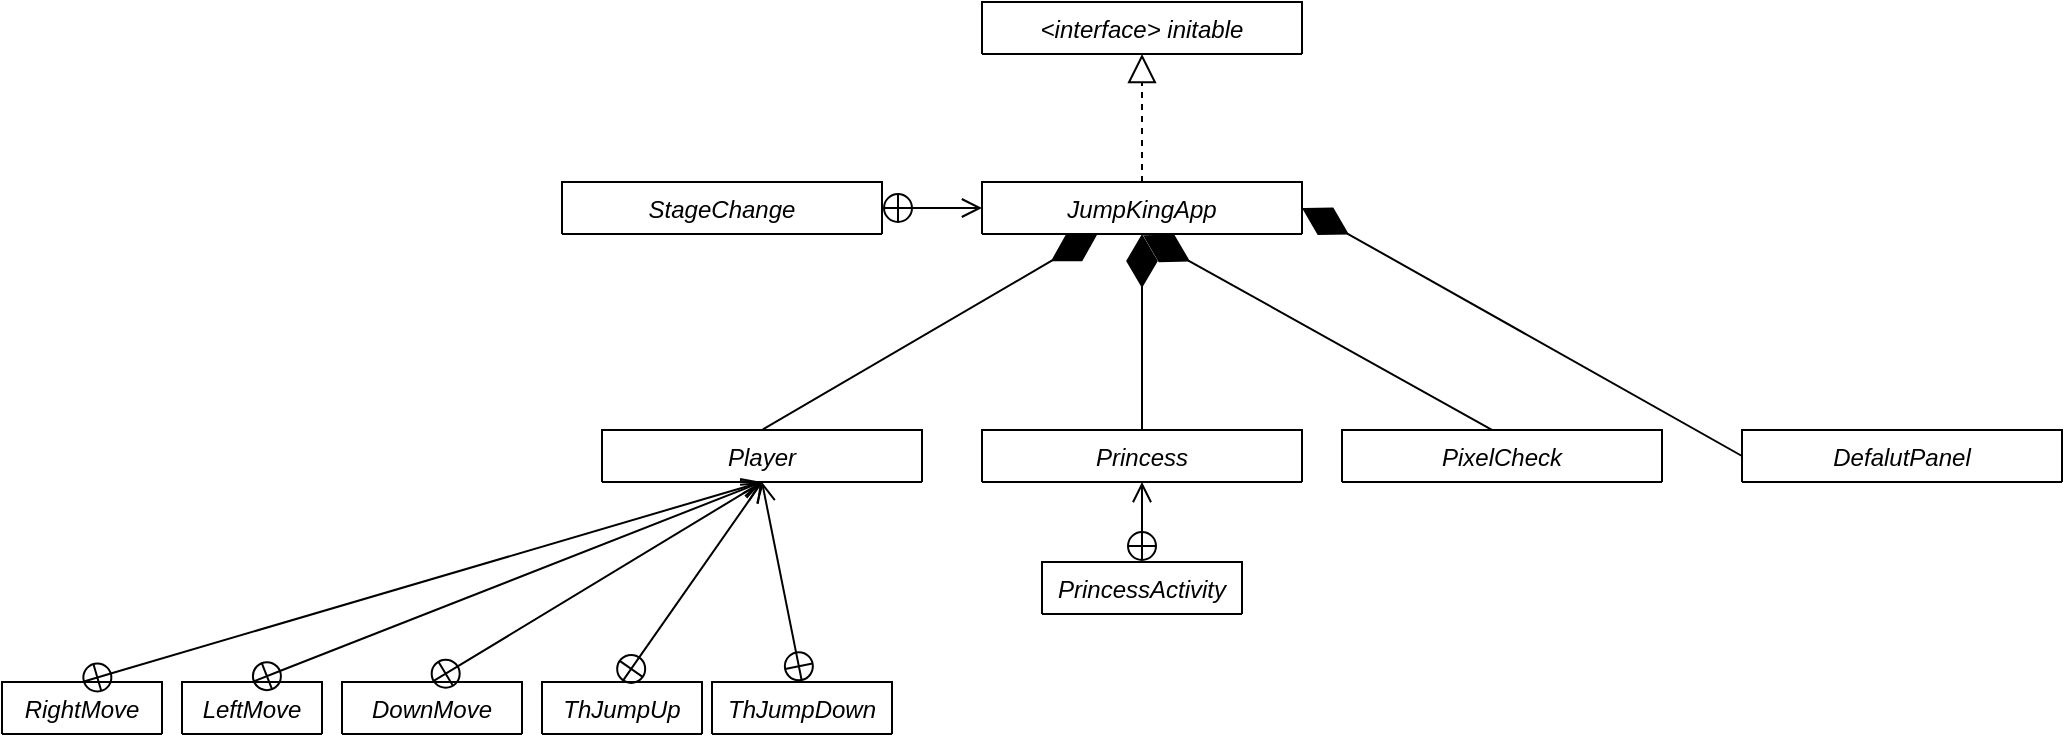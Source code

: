<mxfile version="14.0.4" type="device"><diagram id="C5RBs43oDa-KdzZeNtuy" name="Page-1"><mxGraphModel dx="1391" dy="685" grid="1" gridSize="10" guides="1" tooltips="1" connect="1" arrows="1" fold="1" page="1" pageScale="1" pageWidth="2336" pageHeight="1654" math="0" shadow="0"><root><mxCell id="WIyWlLk6GJQsqaUBKTNV-0"/><mxCell id="WIyWlLk6GJQsqaUBKTNV-1" parent="WIyWlLk6GJQsqaUBKTNV-0"/><mxCell id="zkfFHV4jXpPFQw0GAbJ--0" value="JumpKingApp" style="swimlane;fontStyle=2;align=center;verticalAlign=top;childLayout=stackLayout;horizontal=1;startSize=30;horizontalStack=0;resizeParent=1;resizeLast=0;collapsible=1;marginBottom=0;rounded=0;shadow=0;strokeWidth=1;" parent="WIyWlLk6GJQsqaUBKTNV-1" vertex="1" collapsed="1"><mxGeometry x="670" y="360" width="160" height="26" as="geometry"><mxRectangle x="670" y="360" width="380" height="410" as="alternateBounds"/></mxGeometry></mxCell><object label="+ player : Player&#10;+ princess : Princess&#10;- TAG : final static String&#10;- jumpKingApp : JumpKingApp&#10;- thPixel :Thread&#10;- bgPanel : BgJumpKing&#10;- icon[] : ImageIcon&#10;- imgCount : int&#10;- img : Image&#10;- laThread : Thread&#10;- defalutPanel : DefalutPanel&#10;- laPrincess : JLabel&#10;- la1Stage, la2Stage, la3Stage : JLabel&#10;- princessAdd : boolean&#10;- :StageChange : class&#10;" aa="aa&#10;hjkfsdaa&#10;&#10;:Aa&#10;&#10;" id="zkfFHV4jXpPFQw0GAbJ--3"><mxCell style="text;align=left;verticalAlign=top;spacingLeft=4;spacingRight=4;overflow=hidden;rotatable=0;points=[[0,0.5],[1,0.5]];portConstraint=eastwest;rounded=0;shadow=0;html=0;" parent="zkfFHV4jXpPFQw0GAbJ--0" vertex="1"><mxGeometry y="26" width="160" height="230" as="geometry"/></mxCell></object><mxCell id="zkfFHV4jXpPFQw0GAbJ--4" value="" style="line;html=1;strokeWidth=1;align=left;verticalAlign=middle;spacingTop=-1;spacingLeft=3;spacingRight=3;rotatable=0;labelPosition=right;points=[];portConstraint=eastwest;" parent="zkfFHV4jXpPFQw0GAbJ--0" vertex="1"><mxGeometry y="256" width="160" height="8" as="geometry"/></mxCell><mxCell id="zkfFHV4jXpPFQw0GAbJ--5" value="+ JumpKingApp() : void &#10;+ init() : void &#10;+ setting() : void &#10;+ batch() : void &#10;+ listener() : void &#10;+ createPrincess() : void&#10;+ removePrincess() : void&#10;+ getImgCount() : int&#10;+ setImgCount() : void&#10;" style="text;align=left;verticalAlign=top;spacingLeft=4;spacingRight=4;overflow=hidden;rotatable=0;points=[[0,0.5],[1,0.5]];portConstraint=eastwest;" parent="zkfFHV4jXpPFQw0GAbJ--0" vertex="1"><mxGeometry y="264" width="160" height="142" as="geometry"/></mxCell><mxCell id="WsKzyET12q4tUbCva36h-30" value="Player" style="swimlane;fontStyle=2;align=center;verticalAlign=top;childLayout=stackLayout;horizontal=1;startSize=30;horizontalStack=0;resizeParent=1;resizeLast=0;collapsible=1;marginBottom=0;rounded=0;shadow=0;strokeWidth=1;" parent="WIyWlLk6GJQsqaUBKTNV-1" vertex="1" collapsed="1"><mxGeometry x="480" y="484" width="160" height="26" as="geometry"><mxRectangle x="220" y="827" width="380" height="580" as="alternateBounds"/></mxGeometry></mxCell><object label="+ player : Player &#10;- TAG : final static String&#10;- icPlayerLS, icPlayerRS, icPlayerLR, icPlayerRR : ImageIcon &#10;- icJumpR1, icJumpR2, icJumpR3, icJumpR4 : ImageIcon &#10;- icJumpL1, icJumpL2, icJumpL3, icJumpL4 : ImageIcon&#10;- icNuckDown : ImageIcon&#10;- playerX : int&#10;- playerY : int&#10;- stageCount : int&#10;- moveLock : boolean &#10;- moveLockLeft : boolean &#10;- moveLockRight : boolean &#10;- isRight : boolean&#10;- isLeft : boolean&#10;- isUp : boolean&#10;- isDown : boolean&#10;- isMoveDown : boolean&#10;- jumpGauge : int &#10;- jumpGaugeDown : int&#10;- jumpLeft : int&#10;- jumpRight : int&#10;- jumpUpDirection : int&#10;- jumpUpDirectionStay : boolean&#10;- thDown : Thread &#10;- jumpNuckDownCount : int &#10;- floor : int &#10;+ Gravity : boolean&#10;- GravityCount : boolean&#10;- downJpDown : boolean&#10;" aa="aa&#10;hjkfsdaa&#10;&#10;:Aa&#10;&#10;" id="WsKzyET12q4tUbCva36h-31"><mxCell style="text;align=left;verticalAlign=top;spacingLeft=4;spacingRight=4;overflow=hidden;rotatable=0;points=[[0,0.5],[1,0.5]];portConstraint=eastwest;rounded=0;shadow=0;html=0;" parent="WsKzyET12q4tUbCva36h-30" vertex="1"><mxGeometry y="26" width="160" height="420" as="geometry"/></mxCell></object><mxCell id="WsKzyET12q4tUbCva36h-32" value="" style="line;html=1;strokeWidth=1;align=left;verticalAlign=middle;spacingTop=-1;spacingLeft=3;spacingRight=3;rotatable=0;labelPosition=right;points=[];portConstraint=eastwest;" parent="WsKzyET12q4tUbCva36h-30" vertex="1"><mxGeometry y="446" width="160" height="8" as="geometry"/></mxCell><mxCell id="WsKzyET12q4tUbCva36h-33" value="+ Player() : void &#10;+ init() : void&#10;+ moveRight() : void &#10;+ moveLeft() : void &#10;+ jumpUp() : void &#10;+ jumpDown() : void " style="text;align=left;verticalAlign=top;spacingLeft=4;spacingRight=4;overflow=hidden;rotatable=0;points=[[0,0.5],[1,0.5]];portConstraint=eastwest;" parent="WsKzyET12q4tUbCva36h-30" vertex="1"><mxGeometry y="454" width="160" height="112" as="geometry"/></mxCell><mxCell id="WsKzyET12q4tUbCva36h-35" value="StageChange" style="swimlane;fontStyle=2;align=center;verticalAlign=top;childLayout=stackLayout;horizontal=1;startSize=30;horizontalStack=0;resizeParent=1;resizeLast=0;collapsible=1;marginBottom=0;rounded=0;shadow=0;strokeWidth=1;" parent="WIyWlLk6GJQsqaUBKTNV-1" vertex="1" collapsed="1"><mxGeometry x="460" y="360" width="160" height="26" as="geometry"><mxRectangle x="370" y="520" width="160" height="100" as="alternateBounds"/></mxGeometry></mxCell><object label="+ clear : int" aa="aa&#10;hjkfsdaa&#10;&#10;:Aa&#10;&#10;" id="WsKzyET12q4tUbCva36h-36"><mxCell style="text;align=left;verticalAlign=top;spacingLeft=4;spacingRight=4;overflow=hidden;rotatable=0;points=[[0,0.5],[1,0.5]];portConstraint=eastwest;rounded=0;shadow=0;html=0;" parent="WsKzyET12q4tUbCva36h-35" vertex="1"><mxGeometry y="26" width="160" height="30" as="geometry"/></mxCell></object><mxCell id="WsKzyET12q4tUbCva36h-37" value="" style="line;html=1;strokeWidth=1;align=left;verticalAlign=middle;spacingTop=-1;spacingLeft=3;spacingRight=3;rotatable=0;labelPosition=right;points=[];portConstraint=eastwest;" parent="WsKzyET12q4tUbCva36h-35" vertex="1"><mxGeometry y="56" width="160" height="8" as="geometry"/></mxCell><mxCell id="WsKzyET12q4tUbCva36h-38" value="+ run() : void" style="text;align=left;verticalAlign=top;spacingLeft=4;spacingRight=4;overflow=hidden;rotatable=0;points=[[0,0.5],[1,0.5]];portConstraint=eastwest;" parent="WsKzyET12q4tUbCva36h-35" vertex="1"><mxGeometry y="64" width="160" height="22" as="geometry"/></mxCell><mxCell id="WsKzyET12q4tUbCva36h-43" value="RightMove" style="swimlane;fontStyle=2;align=center;verticalAlign=top;childLayout=stackLayout;horizontal=1;startSize=30;horizontalStack=0;resizeParent=1;resizeLast=0;collapsible=1;marginBottom=0;rounded=0;shadow=0;strokeWidth=1;" parent="WIyWlLk6GJQsqaUBKTNV-1" vertex="1" collapsed="1"><mxGeometry x="180" y="610" width="80" height="26" as="geometry"><mxRectangle x="100" y="930" width="80" height="70" as="alternateBounds"/></mxGeometry></mxCell><mxCell id="WsKzyET12q4tUbCva36h-45" value="" style="line;html=1;strokeWidth=1;align=left;verticalAlign=middle;spacingTop=-1;spacingLeft=3;spacingRight=3;rotatable=0;labelPosition=right;points=[];portConstraint=eastwest;" parent="WsKzyET12q4tUbCva36h-43" vertex="1"><mxGeometry y="26" width="80" height="8" as="geometry"/></mxCell><mxCell id="WsKzyET12q4tUbCva36h-46" value="+ run() : void" style="text;align=left;verticalAlign=top;spacingLeft=4;spacingRight=4;overflow=hidden;rotatable=0;points=[[0,0.5],[1,0.5]];portConstraint=eastwest;" parent="WsKzyET12q4tUbCva36h-43" vertex="1"><mxGeometry y="34" width="80" height="22" as="geometry"/></mxCell><mxCell id="WsKzyET12q4tUbCva36h-50" value="LeftMove" style="swimlane;fontStyle=2;align=center;verticalAlign=top;childLayout=stackLayout;horizontal=1;startSize=30;horizontalStack=0;resizeParent=1;resizeLast=0;collapsible=1;marginBottom=0;rounded=0;shadow=0;strokeWidth=1;" parent="WIyWlLk6GJQsqaUBKTNV-1" vertex="1" collapsed="1"><mxGeometry x="270" y="610" width="70" height="26" as="geometry"><mxRectangle x="190" y="930" width="80" height="70" as="alternateBounds"/></mxGeometry></mxCell><mxCell id="WsKzyET12q4tUbCva36h-51" value="" style="line;html=1;strokeWidth=1;align=left;verticalAlign=middle;spacingTop=-1;spacingLeft=3;spacingRight=3;rotatable=0;labelPosition=right;points=[];portConstraint=eastwest;" parent="WsKzyET12q4tUbCva36h-50" vertex="1"><mxGeometry y="26" width="70" height="8" as="geometry"/></mxCell><mxCell id="WsKzyET12q4tUbCva36h-52" value="+ run() : void" style="text;align=left;verticalAlign=top;spacingLeft=4;spacingRight=4;overflow=hidden;rotatable=0;points=[[0,0.5],[1,0.5]];portConstraint=eastwest;" parent="WsKzyET12q4tUbCva36h-50" vertex="1"><mxGeometry y="34" width="70" height="22" as="geometry"/></mxCell><mxCell id="WsKzyET12q4tUbCva36h-54" value="DownMove" style="swimlane;fontStyle=2;align=center;verticalAlign=top;childLayout=stackLayout;horizontal=1;startSize=30;horizontalStack=0;resizeParent=1;resizeLast=0;collapsible=1;marginBottom=0;rounded=0;shadow=0;strokeWidth=1;" parent="WIyWlLk6GJQsqaUBKTNV-1" vertex="1" collapsed="1"><mxGeometry x="350" y="610" width="90" height="26" as="geometry"><mxRectangle x="280" y="930" width="80" height="70" as="alternateBounds"/></mxGeometry></mxCell><mxCell id="WsKzyET12q4tUbCva36h-55" value="" style="line;html=1;strokeWidth=1;align=left;verticalAlign=middle;spacingTop=-1;spacingLeft=3;spacingRight=3;rotatable=0;labelPosition=right;points=[];portConstraint=eastwest;" parent="WsKzyET12q4tUbCva36h-54" vertex="1"><mxGeometry y="26" width="90" height="8" as="geometry"/></mxCell><mxCell id="WsKzyET12q4tUbCva36h-56" value="+ run() : void" style="text;align=left;verticalAlign=top;spacingLeft=4;spacingRight=4;overflow=hidden;rotatable=0;points=[[0,0.5],[1,0.5]];portConstraint=eastwest;" parent="WsKzyET12q4tUbCva36h-54" vertex="1"><mxGeometry y="34" width="90" height="22" as="geometry"/></mxCell><mxCell id="WsKzyET12q4tUbCva36h-57" value="ThJumpUp" style="swimlane;fontStyle=2;align=center;verticalAlign=top;childLayout=stackLayout;horizontal=1;startSize=30;horizontalStack=0;resizeParent=1;resizeLast=0;collapsible=1;marginBottom=0;rounded=0;shadow=0;strokeWidth=1;" parent="WIyWlLk6GJQsqaUBKTNV-1" vertex="1" collapsed="1"><mxGeometry x="450" y="610" width="80" height="26" as="geometry"><mxRectangle x="370" y="930" width="80" height="70" as="alternateBounds"/></mxGeometry></mxCell><mxCell id="WsKzyET12q4tUbCva36h-58" value="" style="line;html=1;strokeWidth=1;align=left;verticalAlign=middle;spacingTop=-1;spacingLeft=3;spacingRight=3;rotatable=0;labelPosition=right;points=[];portConstraint=eastwest;" parent="WsKzyET12q4tUbCva36h-57" vertex="1"><mxGeometry y="26" width="80" height="8" as="geometry"/></mxCell><mxCell id="WsKzyET12q4tUbCva36h-59" value="+ run() : void" style="text;align=left;verticalAlign=top;spacingLeft=4;spacingRight=4;overflow=hidden;rotatable=0;points=[[0,0.5],[1,0.5]];portConstraint=eastwest;" parent="WsKzyET12q4tUbCva36h-57" vertex="1"><mxGeometry y="34" width="80" height="22" as="geometry"/></mxCell><mxCell id="WsKzyET12q4tUbCva36h-60" value="ThJumpDown" style="swimlane;fontStyle=2;align=center;verticalAlign=top;childLayout=stackLayout;horizontal=1;startSize=30;horizontalStack=0;resizeParent=1;resizeLast=0;collapsible=1;marginBottom=0;rounded=0;shadow=0;strokeWidth=1;" parent="WIyWlLk6GJQsqaUBKTNV-1" vertex="1" collapsed="1"><mxGeometry x="535" y="610" width="90" height="26" as="geometry"><mxRectangle x="460" y="930" width="80" height="70" as="alternateBounds"/></mxGeometry></mxCell><mxCell id="WsKzyET12q4tUbCva36h-61" value="" style="line;html=1;strokeWidth=1;align=left;verticalAlign=middle;spacingTop=-1;spacingLeft=3;spacingRight=3;rotatable=0;labelPosition=right;points=[];portConstraint=eastwest;" parent="WsKzyET12q4tUbCva36h-60" vertex="1"><mxGeometry y="26" width="90" height="8" as="geometry"/></mxCell><mxCell id="WsKzyET12q4tUbCva36h-62" value="+ run() : void" style="text;align=left;verticalAlign=top;spacingLeft=4;spacingRight=4;overflow=hidden;rotatable=0;points=[[0,0.5],[1,0.5]];portConstraint=eastwest;" parent="WsKzyET12q4tUbCva36h-60" vertex="1"><mxGeometry y="34" width="90" height="22" as="geometry"/></mxCell><mxCell id="WsKzyET12q4tUbCva36h-63" value="Princess" style="swimlane;fontStyle=2;align=center;verticalAlign=top;childLayout=stackLayout;horizontal=1;startSize=30;horizontalStack=0;resizeParent=1;resizeLast=0;collapsible=1;marginBottom=0;rounded=0;shadow=0;strokeWidth=1;" parent="WIyWlLk6GJQsqaUBKTNV-1" vertex="1" collapsed="1"><mxGeometry x="670" y="484" width="160" height="26" as="geometry"><mxRectangle x="660" y="1010" width="300" height="220" as="alternateBounds"/></mxGeometry></mxCell><object label="+ princess :Princess &#10;- TAG : final static String &#10;- princessActivity : Thread &#10;- icPrincess1, icPrincess2, icPrincess3 : ImageIcon &#10;- icPrincess4, icPrincess5, icPrincess6 : ImageIcon &#10;- icPrincess7,icPrincess8 : ImageIcon &#10;- princessX : int &#10;- princessY : int &#10;" aa="aa&#10;hjkfsdaa&#10;&#10;:Aa&#10;&#10;" id="WsKzyET12q4tUbCva36h-64"><mxCell style="text;align=left;verticalAlign=top;spacingLeft=4;spacingRight=4;overflow=hidden;rotatable=0;points=[[0,0.5],[1,0.5]];portConstraint=eastwest;rounded=0;shadow=0;html=0;" parent="WsKzyET12q4tUbCva36h-63" vertex="1"><mxGeometry y="26" width="160" height="130" as="geometry"/></mxCell></object><mxCell id="WsKzyET12q4tUbCva36h-65" value="" style="line;html=1;strokeWidth=1;align=left;verticalAlign=middle;spacingTop=-1;spacingLeft=3;spacingRight=3;rotatable=0;labelPosition=right;points=[];portConstraint=eastwest;" parent="WsKzyET12q4tUbCva36h-63" vertex="1"><mxGeometry y="156" width="160" height="8" as="geometry"/></mxCell><mxCell id="WsKzyET12q4tUbCva36h-66" value="+ Princess() : void&#10;+ init() : void" style="text;align=left;verticalAlign=top;spacingLeft=4;spacingRight=4;overflow=hidden;rotatable=0;points=[[0,0.5],[1,0.5]];portConstraint=eastwest;" parent="WsKzyET12q4tUbCva36h-63" vertex="1"><mxGeometry y="164" width="160" height="42" as="geometry"/></mxCell><mxCell id="WsKzyET12q4tUbCva36h-67" value="PrincessActivity" style="swimlane;fontStyle=2;align=center;verticalAlign=top;childLayout=stackLayout;horizontal=1;startSize=30;horizontalStack=0;resizeParent=1;resizeLast=0;collapsible=1;marginBottom=0;rounded=0;shadow=0;strokeWidth=1;" parent="WIyWlLk6GJQsqaUBKTNV-1" vertex="1" collapsed="1"><mxGeometry x="700" y="550" width="100" height="26" as="geometry"><mxRectangle x="720" y="920" width="100" height="70" as="alternateBounds"/></mxGeometry></mxCell><mxCell id="WsKzyET12q4tUbCva36h-68" value="" style="line;html=1;strokeWidth=1;align=left;verticalAlign=middle;spacingTop=-1;spacingLeft=3;spacingRight=3;rotatable=0;labelPosition=right;points=[];portConstraint=eastwest;" parent="WsKzyET12q4tUbCva36h-67" vertex="1"><mxGeometry y="26" width="100" height="8" as="geometry"/></mxCell><mxCell id="WsKzyET12q4tUbCva36h-69" value="+ run() : void" style="text;align=left;verticalAlign=top;spacingLeft=4;spacingRight=4;overflow=hidden;rotatable=0;points=[[0,0.5],[1,0.5]];portConstraint=eastwest;" parent="WsKzyET12q4tUbCva36h-67" vertex="1"><mxGeometry y="34" width="100" height="22" as="geometry"/></mxCell><mxCell id="WsKzyET12q4tUbCva36h-70" value="&lt;interface&gt; initable" style="swimlane;fontStyle=2;align=center;verticalAlign=top;childLayout=stackLayout;horizontal=1;startSize=30;horizontalStack=0;resizeParent=1;resizeLast=0;collapsible=1;marginBottom=0;rounded=0;shadow=0;strokeWidth=1;" parent="WIyWlLk6GJQsqaUBKTNV-1" vertex="1" collapsed="1"><mxGeometry x="670" y="270" width="160" height="26" as="geometry"><mxRectangle x="710" y="180" width="300" height="120" as="alternateBounds"/></mxGeometry></mxCell><mxCell id="WsKzyET12q4tUbCva36h-72" value="" style="line;html=1;strokeWidth=1;align=left;verticalAlign=middle;spacingTop=-1;spacingLeft=3;spacingRight=3;rotatable=0;labelPosition=right;points=[];portConstraint=eastwest;" parent="WsKzyET12q4tUbCva36h-70" vertex="1"><mxGeometry y="26" width="160" height="8" as="geometry"/></mxCell><mxCell id="WsKzyET12q4tUbCva36h-73" value="init() : void &#10;setting()&#10;batch() : void&#10;listener() : void" style="text;align=left;verticalAlign=top;spacingLeft=4;spacingRight=4;overflow=hidden;rotatable=0;points=[[0,0.5],[1,0.5]];portConstraint=eastwest;" parent="WsKzyET12q4tUbCva36h-70" vertex="1"><mxGeometry y="34" width="160" height="72" as="geometry"/></mxCell><mxCell id="WsKzyET12q4tUbCva36h-74" value="PixelCheck" style="swimlane;fontStyle=2;align=center;verticalAlign=top;childLayout=stackLayout;horizontal=1;startSize=30;horizontalStack=0;resizeParent=1;resizeLast=0;collapsible=1;marginBottom=0;rounded=0;shadow=0;strokeWidth=1;" parent="WIyWlLk6GJQsqaUBKTNV-1" vertex="1" collapsed="1"><mxGeometry x="850" y="484" width="160" height="26" as="geometry"><mxRectangle x="1030" y="1020" width="370" height="260" as="alternateBounds"/></mxGeometry></mxCell><object label="- playerX, playerY, playerY2, playerX3 :  int&#10;- playerY3, playerX4, playerY4 : int&#10;- playerX5,playerY5 : int&#10;- red1, green1, blue1 : int&#10;- red2, green2, blue2 : int&#10;- red3, green3, blue3 : int&#10;- red4, green4, blue4 : int&#10;- red5, green5, blue5 : int&#10;- image : BufferedImage &#10;- player : Player &#10;- jumpKingApp : JumpKingApp" aa="aa&#10;hjkfsdaa&#10;&#10;:Aa&#10;&#10;" id="WsKzyET12q4tUbCva36h-75"><mxCell style="text;align=left;verticalAlign=top;spacingLeft=4;spacingRight=4;overflow=hidden;rotatable=0;points=[[0,0.5],[1,0.5]];portConstraint=eastwest;rounded=0;shadow=0;html=0;" parent="WsKzyET12q4tUbCva36h-74" vertex="1"><mxGeometry y="26" width="160" height="170" as="geometry"/></mxCell></object><mxCell id="WsKzyET12q4tUbCva36h-76" value="" style="line;html=1;strokeWidth=1;align=left;verticalAlign=middle;spacingTop=-1;spacingLeft=3;spacingRight=3;rotatable=0;labelPosition=right;points=[];portConstraint=eastwest;" parent="WsKzyET12q4tUbCva36h-74" vertex="1"><mxGeometry y="196" width="160" height="8" as="geometry"/></mxCell><mxCell id="WsKzyET12q4tUbCva36h-77" value="+ PixelCheck(Player player, JumpKingApp jumpKingApp) : void&#10;+ run() : void" style="text;align=left;verticalAlign=top;spacingLeft=4;spacingRight=4;overflow=hidden;rotatable=0;points=[[0,0.5],[1,0.5]];portConstraint=eastwest;" parent="WsKzyET12q4tUbCva36h-74" vertex="1"><mxGeometry y="204" width="160" height="42" as="geometry"/></mxCell><mxCell id="WsKzyET12q4tUbCva36h-78" value="DefalutPanel" style="swimlane;fontStyle=2;align=center;verticalAlign=top;childLayout=stackLayout;horizontal=1;startSize=30;horizontalStack=0;resizeParent=1;resizeLast=0;collapsible=1;marginBottom=0;rounded=0;shadow=0;strokeWidth=1;" parent="WIyWlLk6GJQsqaUBKTNV-1" vertex="1" collapsed="1"><mxGeometry x="1050" y="484" width="160" height="26" as="geometry"><mxRectangle x="1200" y="550" width="300" height="240" as="alternateBounds"/></mxGeometry></mxCell><object label="- defalutPanel : DefalutPanel &#10;- mainPanel : JPanel&#10;- panel : JPanel &#10;- laName : JLabel &#10;- jtaContent : JTextArea &#10;- btnOk :　JButton &#10;- jumpkingApp : JumpKingApp " aa="aa&#10;hjkfsdaa&#10;&#10;:Aa&#10;&#10;" id="WsKzyET12q4tUbCva36h-79"><mxCell style="text;align=left;verticalAlign=top;spacingLeft=4;spacingRight=4;overflow=hidden;rotatable=0;points=[[0,0.5],[1,0.5]];portConstraint=eastwest;rounded=0;shadow=0;html=0;" parent="WsKzyET12q4tUbCva36h-78" vertex="1"><mxGeometry y="26" width="160" height="120" as="geometry"/></mxCell></object><mxCell id="WsKzyET12q4tUbCva36h-80" value="" style="line;html=1;strokeWidth=1;align=left;verticalAlign=middle;spacingTop=-1;spacingLeft=3;spacingRight=3;rotatable=0;labelPosition=right;points=[];portConstraint=eastwest;" parent="WsKzyET12q4tUbCva36h-78" vertex="1"><mxGeometry y="146" width="160" height="8" as="geometry"/></mxCell><mxCell id="WsKzyET12q4tUbCva36h-81" value="+ DefalutPanel(JumpKingApp jumpKingApp) : void&#10;+ init() : void&#10;+ setting() : void&#10;+ batch() : void&#10;+ listener() : void" style="text;align=left;verticalAlign=top;spacingLeft=4;spacingRight=4;overflow=hidden;rotatable=0;points=[[0,0.5],[1,0.5]];portConstraint=eastwest;" parent="WsKzyET12q4tUbCva36h-78" vertex="1"><mxGeometry y="154" width="160" height="82" as="geometry"/></mxCell><mxCell id="WsKzyET12q4tUbCva36h-84" value="" style="endArrow=open;startArrow=circlePlus;endFill=0;startFill=0;endSize=8;html=1;exitX=1;exitY=0.5;exitDx=0;exitDy=0;" parent="WIyWlLk6GJQsqaUBKTNV-1" source="WsKzyET12q4tUbCva36h-36" target="zkfFHV4jXpPFQw0GAbJ--0" edge="1"><mxGeometry width="160" relative="1" as="geometry"><mxPoint x="580" y="540" as="sourcePoint"/><mxPoint x="580" y="590" as="targetPoint"/></mxGeometry></mxCell><mxCell id="WsKzyET12q4tUbCva36h-85" value="" style="endArrow=open;startArrow=circlePlus;endFill=0;startFill=0;endSize=8;html=1;exitX=0.5;exitY=0;exitDx=0;exitDy=0;entryX=0.5;entryY=1;entryDx=0;entryDy=0;" parent="WIyWlLk6GJQsqaUBKTNV-1" source="WsKzyET12q4tUbCva36h-43" target="WsKzyET12q4tUbCva36h-30" edge="1"><mxGeometry width="160" relative="1" as="geometry"><mxPoint x="640" y="1123" as="sourcePoint"/><mxPoint x="800" y="1123" as="targetPoint"/></mxGeometry></mxCell><mxCell id="WsKzyET12q4tUbCva36h-86" value="" style="endArrow=open;startArrow=circlePlus;endFill=0;startFill=0;endSize=8;html=1;exitX=0.5;exitY=0;exitDx=0;exitDy=0;entryX=0.5;entryY=1;entryDx=0;entryDy=0;" parent="WIyWlLk6GJQsqaUBKTNV-1" source="WsKzyET12q4tUbCva36h-50" target="WsKzyET12q4tUbCva36h-30" edge="1"><mxGeometry width="160" relative="1" as="geometry"><mxPoint x="440" y="1193" as="sourcePoint"/><mxPoint x="590" y="1203" as="targetPoint"/></mxGeometry></mxCell><mxCell id="WsKzyET12q4tUbCva36h-87" value="" style="endArrow=open;startArrow=circlePlus;endFill=0;startFill=0;endSize=8;html=1;exitX=0.5;exitY=0;exitDx=0;exitDy=0;entryX=0.5;entryY=1;entryDx=0;entryDy=0;" parent="WIyWlLk6GJQsqaUBKTNV-1" source="WsKzyET12q4tUbCva36h-54" target="WsKzyET12q4tUbCva36h-30" edge="1"><mxGeometry width="160" relative="1" as="geometry"><mxPoint x="450" y="1203" as="sourcePoint"/><mxPoint x="600" y="1173" as="targetPoint"/></mxGeometry></mxCell><mxCell id="WsKzyET12q4tUbCva36h-89" value="" style="endArrow=open;startArrow=circlePlus;endFill=0;startFill=0;endSize=8;html=1;exitX=0.5;exitY=0;exitDx=0;exitDy=0;entryX=0.5;entryY=1;entryDx=0;entryDy=0;" parent="WIyWlLk6GJQsqaUBKTNV-1" source="WsKzyET12q4tUbCva36h-57" target="WsKzyET12q4tUbCva36h-30" edge="1"><mxGeometry width="160" relative="1" as="geometry"><mxPoint x="460" y="1213" as="sourcePoint"/><mxPoint x="580" y="1163" as="targetPoint"/></mxGeometry></mxCell><mxCell id="WsKzyET12q4tUbCva36h-90" value="" style="endArrow=open;startArrow=circlePlus;endFill=0;startFill=0;endSize=8;html=1;exitX=0.5;exitY=0;exitDx=0;exitDy=0;entryX=0.5;entryY=1;entryDx=0;entryDy=0;" parent="WIyWlLk6GJQsqaUBKTNV-1" source="WsKzyET12q4tUbCva36h-60" target="WsKzyET12q4tUbCva36h-30" edge="1"><mxGeometry width="160" relative="1" as="geometry"><mxPoint x="470" y="1223" as="sourcePoint"/><mxPoint x="580" y="1163" as="targetPoint"/></mxGeometry></mxCell><mxCell id="WsKzyET12q4tUbCva36h-91" value="" style="endArrow=open;startArrow=circlePlus;endFill=0;startFill=0;endSize=8;html=1;entryX=0.5;entryY=1;entryDx=0;entryDy=0;exitX=0.5;exitY=0;exitDx=0;exitDy=0;" parent="WIyWlLk6GJQsqaUBKTNV-1" source="WsKzyET12q4tUbCva36h-67" target="WsKzyET12q4tUbCva36h-63" edge="1"><mxGeometry width="160" relative="1" as="geometry"><mxPoint x="460" y="1090" as="sourcePoint"/><mxPoint x="620" y="1090" as="targetPoint"/></mxGeometry></mxCell><mxCell id="WsKzyET12q4tUbCva36h-93" value="" style="endArrow=diamondThin;endFill=1;endSize=24;html=1;exitX=0.5;exitY=0;exitDx=0;exitDy=0;" parent="WIyWlLk6GJQsqaUBKTNV-1" source="WsKzyET12q4tUbCva36h-30" target="zkfFHV4jXpPFQw0GAbJ--5" edge="1"><mxGeometry width="160" relative="1" as="geometry"><mxPoint x="770" y="620" as="sourcePoint"/><mxPoint x="930" y="620" as="targetPoint"/></mxGeometry></mxCell><mxCell id="WsKzyET12q4tUbCva36h-94" value="" style="endArrow=diamondThin;endFill=1;endSize=24;html=1;exitX=0.5;exitY=0;exitDx=0;exitDy=0;entryX=0.5;entryY=1;entryDx=0;entryDy=0;" parent="WIyWlLk6GJQsqaUBKTNV-1" source="WsKzyET12q4tUbCva36h-63" target="zkfFHV4jXpPFQw0GAbJ--0" edge="1"><mxGeometry width="160" relative="1" as="geometry"><mxPoint x="867" y="800" as="sourcePoint"/><mxPoint x="960" y="390" as="targetPoint"/></mxGeometry></mxCell><mxCell id="WsKzyET12q4tUbCva36h-95" value="" style="endArrow=diamondThin;endFill=1;endSize=24;html=1;exitX=0.47;exitY=0.002;exitDx=0;exitDy=0;exitPerimeter=0;entryX=0.503;entryY=1.023;entryDx=0;entryDy=0;entryPerimeter=0;" parent="WIyWlLk6GJQsqaUBKTNV-1" source="WsKzyET12q4tUbCva36h-74" target="zkfFHV4jXpPFQw0GAbJ--5" edge="1"><mxGeometry width="160" relative="1" as="geometry"><mxPoint x="1060" y="760" as="sourcePoint"/><mxPoint x="1220" y="760" as="targetPoint"/></mxGeometry></mxCell><mxCell id="WsKzyET12q4tUbCva36h-97" value="" style="endArrow=diamondThin;endFill=1;endSize=24;html=1;exitX=0;exitY=0.5;exitDx=0;exitDy=0;entryX=1;entryY=0.5;entryDx=0;entryDy=0;" parent="WIyWlLk6GJQsqaUBKTNV-1" source="WsKzyET12q4tUbCva36h-79" target="zkfFHV4jXpPFQw0GAbJ--5" edge="1"><mxGeometry width="160" relative="1" as="geometry"><mxPoint x="1060" y="480" as="sourcePoint"/><mxPoint x="1220" y="480" as="targetPoint"/></mxGeometry></mxCell><mxCell id="WsKzyET12q4tUbCva36h-98" value="" style="endArrow=block;dashed=1;endFill=0;endSize=12;html=1;exitX=0.5;exitY=0;exitDx=0;exitDy=0;entryX=0.5;entryY=1;entryDx=0;entryDy=0;" parent="WIyWlLk6GJQsqaUBKTNV-1" source="zkfFHV4jXpPFQw0GAbJ--0" target="WsKzyET12q4tUbCva36h-70" edge="1"><mxGeometry width="160" relative="1" as="geometry"><mxPoint x="1070" y="580" as="sourcePoint"/><mxPoint x="1230" y="580" as="targetPoint"/></mxGeometry></mxCell></root></mxGraphModel></diagram></mxfile>